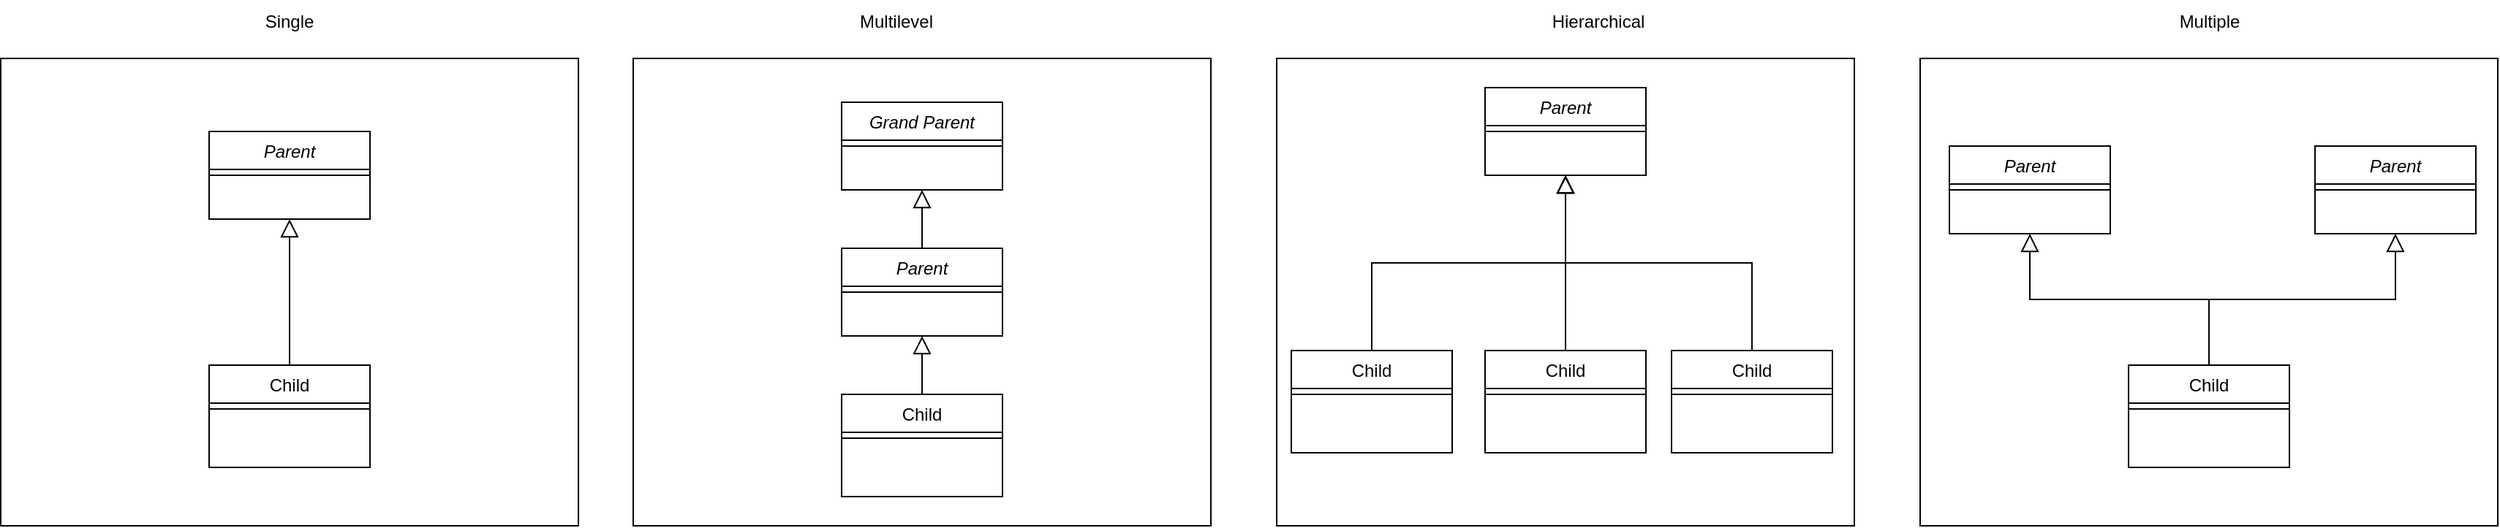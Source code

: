 <mxfile version="21.5.2" type="github">
  <diagram id="C5RBs43oDa-KdzZeNtuy" name="Page-1">
    <mxGraphModel dx="1120" dy="442" grid="1" gridSize="10" guides="1" tooltips="1" connect="1" arrows="1" fold="1" page="1" pageScale="1" pageWidth="827" pageHeight="1169" math="0" shadow="0">
      <root>
        <mxCell id="WIyWlLk6GJQsqaUBKTNV-0" />
        <mxCell id="WIyWlLk6GJQsqaUBKTNV-1" parent="WIyWlLk6GJQsqaUBKTNV-0" />
        <mxCell id="eYbUohAk5m4sgsp5pjdT-4" value="" style="rounded=0;whiteSpace=wrap;html=1;" vertex="1" parent="WIyWlLk6GJQsqaUBKTNV-1">
          <mxGeometry x="17.5" y="130" width="395" height="320" as="geometry" />
        </mxCell>
        <mxCell id="zkfFHV4jXpPFQw0GAbJ--0" value="Parent" style="swimlane;fontStyle=2;align=center;verticalAlign=top;childLayout=stackLayout;horizontal=1;startSize=26;horizontalStack=0;resizeParent=1;resizeLast=0;collapsible=1;marginBottom=0;rounded=0;shadow=0;strokeWidth=1;" parent="WIyWlLk6GJQsqaUBKTNV-1" vertex="1">
          <mxGeometry x="160" y="180" width="110" height="60" as="geometry">
            <mxRectangle x="230" y="140" width="160" height="26" as="alternateBounds" />
          </mxGeometry>
        </mxCell>
        <mxCell id="zkfFHV4jXpPFQw0GAbJ--4" value="" style="line;html=1;strokeWidth=1;align=left;verticalAlign=middle;spacingTop=-1;spacingLeft=3;spacingRight=3;rotatable=0;labelPosition=right;points=[];portConstraint=eastwest;" parent="zkfFHV4jXpPFQw0GAbJ--0" vertex="1">
          <mxGeometry y="26" width="110" height="8" as="geometry" />
        </mxCell>
        <mxCell id="zkfFHV4jXpPFQw0GAbJ--6" value="Child" style="swimlane;fontStyle=0;align=center;verticalAlign=top;childLayout=stackLayout;horizontal=1;startSize=26;horizontalStack=0;resizeParent=1;resizeLast=0;collapsible=1;marginBottom=0;rounded=0;shadow=0;strokeWidth=1;" parent="WIyWlLk6GJQsqaUBKTNV-1" vertex="1">
          <mxGeometry x="160" y="340" width="110" height="70" as="geometry">
            <mxRectangle x="130" y="380" width="160" height="26" as="alternateBounds" />
          </mxGeometry>
        </mxCell>
        <mxCell id="zkfFHV4jXpPFQw0GAbJ--9" value="" style="line;html=1;strokeWidth=1;align=left;verticalAlign=middle;spacingTop=-1;spacingLeft=3;spacingRight=3;rotatable=0;labelPosition=right;points=[];portConstraint=eastwest;" parent="zkfFHV4jXpPFQw0GAbJ--6" vertex="1">
          <mxGeometry y="26" width="110" height="8" as="geometry" />
        </mxCell>
        <mxCell id="zkfFHV4jXpPFQw0GAbJ--12" value="" style="endArrow=block;endSize=10;endFill=0;shadow=0;strokeWidth=1;rounded=0;edgeStyle=elbowEdgeStyle;elbow=vertical;" parent="WIyWlLk6GJQsqaUBKTNV-1" source="zkfFHV4jXpPFQw0GAbJ--6" target="zkfFHV4jXpPFQw0GAbJ--0" edge="1">
          <mxGeometry width="160" relative="1" as="geometry">
            <mxPoint x="240" y="163" as="sourcePoint" />
            <mxPoint x="240" y="163" as="targetPoint" />
          </mxGeometry>
        </mxCell>
        <mxCell id="eYbUohAk5m4sgsp5pjdT-0" value="&lt;div&gt;Single&lt;/div&gt;" style="text;html=1;strokeColor=none;fillColor=none;align=center;verticalAlign=middle;whiteSpace=wrap;rounded=0;" vertex="1" parent="WIyWlLk6GJQsqaUBKTNV-1">
          <mxGeometry x="185" y="90" width="60" height="30" as="geometry" />
        </mxCell>
        <mxCell id="eYbUohAk5m4sgsp5pjdT-1" value="Multilevel" style="text;html=1;strokeColor=none;fillColor=none;align=center;verticalAlign=middle;whiteSpace=wrap;rounded=0;" vertex="1" parent="WIyWlLk6GJQsqaUBKTNV-1">
          <mxGeometry x="600" y="90" width="60" height="30" as="geometry" />
        </mxCell>
        <mxCell id="eYbUohAk5m4sgsp5pjdT-2" value="Hierarchical" style="text;html=1;strokeColor=none;fillColor=none;align=center;verticalAlign=middle;whiteSpace=wrap;rounded=0;" vertex="1" parent="WIyWlLk6GJQsqaUBKTNV-1">
          <mxGeometry x="1080" y="90" width="60" height="30" as="geometry" />
        </mxCell>
        <mxCell id="eYbUohAk5m4sgsp5pjdT-3" value="Multiple" style="text;html=1;strokeColor=none;fillColor=none;align=center;verticalAlign=middle;whiteSpace=wrap;rounded=0;" vertex="1" parent="WIyWlLk6GJQsqaUBKTNV-1">
          <mxGeometry x="1497.5" y="90" width="60" height="30" as="geometry" />
        </mxCell>
        <mxCell id="eYbUohAk5m4sgsp5pjdT-6" value="" style="rounded=0;whiteSpace=wrap;html=1;" vertex="1" parent="WIyWlLk6GJQsqaUBKTNV-1">
          <mxGeometry x="450" y="130" width="395" height="320" as="geometry" />
        </mxCell>
        <mxCell id="eYbUohAk5m4sgsp5pjdT-7" value="Parent" style="swimlane;fontStyle=2;align=center;verticalAlign=top;childLayout=stackLayout;horizontal=1;startSize=26;horizontalStack=0;resizeParent=1;resizeLast=0;collapsible=1;marginBottom=0;rounded=0;shadow=0;strokeWidth=1;" vertex="1" parent="WIyWlLk6GJQsqaUBKTNV-1">
          <mxGeometry x="592.5" y="260" width="110" height="60" as="geometry">
            <mxRectangle x="230" y="140" width="160" height="26" as="alternateBounds" />
          </mxGeometry>
        </mxCell>
        <mxCell id="eYbUohAk5m4sgsp5pjdT-8" value="" style="line;html=1;strokeWidth=1;align=left;verticalAlign=middle;spacingTop=-1;spacingLeft=3;spacingRight=3;rotatable=0;labelPosition=right;points=[];portConstraint=eastwest;" vertex="1" parent="eYbUohAk5m4sgsp5pjdT-7">
          <mxGeometry y="26" width="110" height="8" as="geometry" />
        </mxCell>
        <mxCell id="eYbUohAk5m4sgsp5pjdT-9" value="Child" style="swimlane;fontStyle=0;align=center;verticalAlign=top;childLayout=stackLayout;horizontal=1;startSize=26;horizontalStack=0;resizeParent=1;resizeLast=0;collapsible=1;marginBottom=0;rounded=0;shadow=0;strokeWidth=1;" vertex="1" parent="WIyWlLk6GJQsqaUBKTNV-1">
          <mxGeometry x="592.5" y="360" width="110" height="70" as="geometry">
            <mxRectangle x="130" y="380" width="160" height="26" as="alternateBounds" />
          </mxGeometry>
        </mxCell>
        <mxCell id="eYbUohAk5m4sgsp5pjdT-10" value="" style="line;html=1;strokeWidth=1;align=left;verticalAlign=middle;spacingTop=-1;spacingLeft=3;spacingRight=3;rotatable=0;labelPosition=right;points=[];portConstraint=eastwest;" vertex="1" parent="eYbUohAk5m4sgsp5pjdT-9">
          <mxGeometry y="26" width="110" height="8" as="geometry" />
        </mxCell>
        <mxCell id="eYbUohAk5m4sgsp5pjdT-11" value="" style="endArrow=block;endSize=10;endFill=0;shadow=0;strokeWidth=1;rounded=0;edgeStyle=elbowEdgeStyle;elbow=vertical;" edge="1" source="eYbUohAk5m4sgsp5pjdT-9" target="eYbUohAk5m4sgsp5pjdT-7" parent="WIyWlLk6GJQsqaUBKTNV-1">
          <mxGeometry width="160" relative="1" as="geometry">
            <mxPoint x="672.5" y="163" as="sourcePoint" />
            <mxPoint x="672.5" y="163" as="targetPoint" />
          </mxGeometry>
        </mxCell>
        <mxCell id="eYbUohAk5m4sgsp5pjdT-18" value="" style="rounded=0;whiteSpace=wrap;html=1;" vertex="1" parent="WIyWlLk6GJQsqaUBKTNV-1">
          <mxGeometry x="890" y="130" width="395" height="320" as="geometry" />
        </mxCell>
        <mxCell id="eYbUohAk5m4sgsp5pjdT-19" value="Parent" style="swimlane;fontStyle=2;align=center;verticalAlign=top;childLayout=stackLayout;horizontal=1;startSize=26;horizontalStack=0;resizeParent=1;resizeLast=0;collapsible=1;marginBottom=0;rounded=0;shadow=0;strokeWidth=1;" vertex="1" parent="WIyWlLk6GJQsqaUBKTNV-1">
          <mxGeometry x="1032.5" y="150" width="110" height="60" as="geometry">
            <mxRectangle x="230" y="140" width="160" height="26" as="alternateBounds" />
          </mxGeometry>
        </mxCell>
        <mxCell id="eYbUohAk5m4sgsp5pjdT-20" value="" style="line;html=1;strokeWidth=1;align=left;verticalAlign=middle;spacingTop=-1;spacingLeft=3;spacingRight=3;rotatable=0;labelPosition=right;points=[];portConstraint=eastwest;" vertex="1" parent="eYbUohAk5m4sgsp5pjdT-19">
          <mxGeometry y="26" width="110" height="8" as="geometry" />
        </mxCell>
        <mxCell id="eYbUohAk5m4sgsp5pjdT-21" value="Child" style="swimlane;fontStyle=0;align=center;verticalAlign=top;childLayout=stackLayout;horizontal=1;startSize=26;horizontalStack=0;resizeParent=1;resizeLast=0;collapsible=1;marginBottom=0;rounded=0;shadow=0;strokeWidth=1;" vertex="1" parent="WIyWlLk6GJQsqaUBKTNV-1">
          <mxGeometry x="900" y="330" width="110" height="70" as="geometry">
            <mxRectangle x="130" y="380" width="160" height="26" as="alternateBounds" />
          </mxGeometry>
        </mxCell>
        <mxCell id="eYbUohAk5m4sgsp5pjdT-22" value="" style="line;html=1;strokeWidth=1;align=left;verticalAlign=middle;spacingTop=-1;spacingLeft=3;spacingRight=3;rotatable=0;labelPosition=right;points=[];portConstraint=eastwest;" vertex="1" parent="eYbUohAk5m4sgsp5pjdT-21">
          <mxGeometry y="26" width="110" height="8" as="geometry" />
        </mxCell>
        <mxCell id="eYbUohAk5m4sgsp5pjdT-23" value="" style="endArrow=block;endSize=10;endFill=0;shadow=0;strokeWidth=1;rounded=0;edgeStyle=elbowEdgeStyle;elbow=vertical;" edge="1" source="eYbUohAk5m4sgsp5pjdT-21" target="eYbUohAk5m4sgsp5pjdT-19" parent="WIyWlLk6GJQsqaUBKTNV-1">
          <mxGeometry width="160" relative="1" as="geometry">
            <mxPoint x="1112.5" y="163" as="sourcePoint" />
            <mxPoint x="1112.5" y="163" as="targetPoint" />
          </mxGeometry>
        </mxCell>
        <mxCell id="eYbUohAk5m4sgsp5pjdT-24" value="" style="rounded=0;whiteSpace=wrap;html=1;" vertex="1" parent="WIyWlLk6GJQsqaUBKTNV-1">
          <mxGeometry x="1330" y="130" width="395" height="320" as="geometry" />
        </mxCell>
        <mxCell id="eYbUohAk5m4sgsp5pjdT-25" value="Parent" style="swimlane;fontStyle=2;align=center;verticalAlign=top;childLayout=stackLayout;horizontal=1;startSize=26;horizontalStack=0;resizeParent=1;resizeLast=0;collapsible=1;marginBottom=0;rounded=0;shadow=0;strokeWidth=1;" vertex="1" parent="WIyWlLk6GJQsqaUBKTNV-1">
          <mxGeometry x="1600" y="190" width="110" height="60" as="geometry">
            <mxRectangle x="230" y="140" width="160" height="26" as="alternateBounds" />
          </mxGeometry>
        </mxCell>
        <mxCell id="eYbUohAk5m4sgsp5pjdT-26" value="" style="line;html=1;strokeWidth=1;align=left;verticalAlign=middle;spacingTop=-1;spacingLeft=3;spacingRight=3;rotatable=0;labelPosition=right;points=[];portConstraint=eastwest;" vertex="1" parent="eYbUohAk5m4sgsp5pjdT-25">
          <mxGeometry y="26" width="110" height="8" as="geometry" />
        </mxCell>
        <mxCell id="eYbUohAk5m4sgsp5pjdT-27" value="Child" style="swimlane;fontStyle=0;align=center;verticalAlign=top;childLayout=stackLayout;horizontal=1;startSize=26;horizontalStack=0;resizeParent=1;resizeLast=0;collapsible=1;marginBottom=0;rounded=0;shadow=0;strokeWidth=1;" vertex="1" parent="WIyWlLk6GJQsqaUBKTNV-1">
          <mxGeometry x="1472.5" y="340" width="110" height="70" as="geometry">
            <mxRectangle x="130" y="380" width="160" height="26" as="alternateBounds" />
          </mxGeometry>
        </mxCell>
        <mxCell id="eYbUohAk5m4sgsp5pjdT-28" value="" style="line;html=1;strokeWidth=1;align=left;verticalAlign=middle;spacingTop=-1;spacingLeft=3;spacingRight=3;rotatable=0;labelPosition=right;points=[];portConstraint=eastwest;" vertex="1" parent="eYbUohAk5m4sgsp5pjdT-27">
          <mxGeometry y="26" width="110" height="8" as="geometry" />
        </mxCell>
        <mxCell id="eYbUohAk5m4sgsp5pjdT-29" value="" style="endArrow=block;endSize=10;endFill=0;shadow=0;strokeWidth=1;rounded=0;edgeStyle=elbowEdgeStyle;elbow=vertical;" edge="1" source="eYbUohAk5m4sgsp5pjdT-27" target="eYbUohAk5m4sgsp5pjdT-25" parent="WIyWlLk6GJQsqaUBKTNV-1">
          <mxGeometry width="160" relative="1" as="geometry">
            <mxPoint x="1552.5" y="163" as="sourcePoint" />
            <mxPoint x="1552.5" y="163" as="targetPoint" />
          </mxGeometry>
        </mxCell>
        <mxCell id="eYbUohAk5m4sgsp5pjdT-30" value="Grand Parent" style="swimlane;fontStyle=2;align=center;verticalAlign=top;childLayout=stackLayout;horizontal=1;startSize=26;horizontalStack=0;resizeParent=1;resizeLast=0;collapsible=1;marginBottom=0;rounded=0;shadow=0;strokeWidth=1;" vertex="1" parent="WIyWlLk6GJQsqaUBKTNV-1">
          <mxGeometry x="592.5" y="160" width="110" height="60" as="geometry">
            <mxRectangle x="230" y="140" width="160" height="26" as="alternateBounds" />
          </mxGeometry>
        </mxCell>
        <mxCell id="eYbUohAk5m4sgsp5pjdT-31" value="" style="line;html=1;strokeWidth=1;align=left;verticalAlign=middle;spacingTop=-1;spacingLeft=3;spacingRight=3;rotatable=0;labelPosition=right;points=[];portConstraint=eastwest;" vertex="1" parent="eYbUohAk5m4sgsp5pjdT-30">
          <mxGeometry y="26" width="110" height="8" as="geometry" />
        </mxCell>
        <mxCell id="eYbUohAk5m4sgsp5pjdT-33" value="" style="endArrow=block;endSize=10;endFill=0;shadow=0;strokeWidth=1;rounded=0;edgeStyle=elbowEdgeStyle;elbow=vertical;entryX=0.5;entryY=1;entryDx=0;entryDy=0;exitX=0.5;exitY=0;exitDx=0;exitDy=0;" edge="1" parent="WIyWlLk6GJQsqaUBKTNV-1" source="eYbUohAk5m4sgsp5pjdT-7" target="eYbUohAk5m4sgsp5pjdT-30">
          <mxGeometry width="160" relative="1" as="geometry">
            <mxPoint x="658" y="370" as="sourcePoint" />
            <mxPoint x="658" y="330" as="targetPoint" />
          </mxGeometry>
        </mxCell>
        <mxCell id="eYbUohAk5m4sgsp5pjdT-34" value="Child" style="swimlane;fontStyle=0;align=center;verticalAlign=top;childLayout=stackLayout;horizontal=1;startSize=26;horizontalStack=0;resizeParent=1;resizeLast=0;collapsible=1;marginBottom=0;rounded=0;shadow=0;strokeWidth=1;" vertex="1" parent="WIyWlLk6GJQsqaUBKTNV-1">
          <mxGeometry x="1160" y="330" width="110" height="70" as="geometry">
            <mxRectangle x="130" y="380" width="160" height="26" as="alternateBounds" />
          </mxGeometry>
        </mxCell>
        <mxCell id="eYbUohAk5m4sgsp5pjdT-35" value="" style="line;html=1;strokeWidth=1;align=left;verticalAlign=middle;spacingTop=-1;spacingLeft=3;spacingRight=3;rotatable=0;labelPosition=right;points=[];portConstraint=eastwest;" vertex="1" parent="eYbUohAk5m4sgsp5pjdT-34">
          <mxGeometry y="26" width="110" height="8" as="geometry" />
        </mxCell>
        <mxCell id="eYbUohAk5m4sgsp5pjdT-36" value="Child" style="swimlane;fontStyle=0;align=center;verticalAlign=top;childLayout=stackLayout;horizontal=1;startSize=26;horizontalStack=0;resizeParent=1;resizeLast=0;collapsible=1;marginBottom=0;rounded=0;shadow=0;strokeWidth=1;" vertex="1" parent="WIyWlLk6GJQsqaUBKTNV-1">
          <mxGeometry x="1032.5" y="330" width="110" height="70" as="geometry">
            <mxRectangle x="130" y="380" width="160" height="26" as="alternateBounds" />
          </mxGeometry>
        </mxCell>
        <mxCell id="eYbUohAk5m4sgsp5pjdT-37" value="" style="line;html=1;strokeWidth=1;align=left;verticalAlign=middle;spacingTop=-1;spacingLeft=3;spacingRight=3;rotatable=0;labelPosition=right;points=[];portConstraint=eastwest;" vertex="1" parent="eYbUohAk5m4sgsp5pjdT-36">
          <mxGeometry y="26" width="110" height="8" as="geometry" />
        </mxCell>
        <mxCell id="eYbUohAk5m4sgsp5pjdT-38" value="" style="endArrow=block;endSize=10;endFill=0;shadow=0;strokeWidth=1;rounded=0;edgeStyle=elbowEdgeStyle;elbow=vertical;exitX=0.5;exitY=0;exitDx=0;exitDy=0;entryX=0.5;entryY=1;entryDx=0;entryDy=0;" edge="1" parent="WIyWlLk6GJQsqaUBKTNV-1" source="eYbUohAk5m4sgsp5pjdT-36" target="eYbUohAk5m4sgsp5pjdT-19">
          <mxGeometry width="160" relative="1" as="geometry">
            <mxPoint x="965" y="340" as="sourcePoint" />
            <mxPoint x="1098" y="220" as="targetPoint" />
          </mxGeometry>
        </mxCell>
        <mxCell id="eYbUohAk5m4sgsp5pjdT-39" value="" style="endArrow=block;endSize=10;endFill=0;shadow=0;strokeWidth=1;rounded=0;edgeStyle=elbowEdgeStyle;elbow=vertical;exitX=0.5;exitY=0;exitDx=0;exitDy=0;entryX=0.5;entryY=1;entryDx=0;entryDy=0;" edge="1" parent="WIyWlLk6GJQsqaUBKTNV-1" source="eYbUohAk5m4sgsp5pjdT-34" target="eYbUohAk5m4sgsp5pjdT-19">
          <mxGeometry width="160" relative="1" as="geometry">
            <mxPoint x="1098" y="340" as="sourcePoint" />
            <mxPoint x="1098" y="220" as="targetPoint" />
          </mxGeometry>
        </mxCell>
        <mxCell id="eYbUohAk5m4sgsp5pjdT-40" value="Parent" style="swimlane;fontStyle=2;align=center;verticalAlign=top;childLayout=stackLayout;horizontal=1;startSize=26;horizontalStack=0;resizeParent=1;resizeLast=0;collapsible=1;marginBottom=0;rounded=0;shadow=0;strokeWidth=1;" vertex="1" parent="WIyWlLk6GJQsqaUBKTNV-1">
          <mxGeometry x="1350" y="190" width="110" height="60" as="geometry">
            <mxRectangle x="230" y="140" width="160" height="26" as="alternateBounds" />
          </mxGeometry>
        </mxCell>
        <mxCell id="eYbUohAk5m4sgsp5pjdT-41" value="" style="line;html=1;strokeWidth=1;align=left;verticalAlign=middle;spacingTop=-1;spacingLeft=3;spacingRight=3;rotatable=0;labelPosition=right;points=[];portConstraint=eastwest;" vertex="1" parent="eYbUohAk5m4sgsp5pjdT-40">
          <mxGeometry y="26" width="110" height="8" as="geometry" />
        </mxCell>
        <mxCell id="eYbUohAk5m4sgsp5pjdT-42" value="" style="endArrow=block;endSize=10;endFill=0;shadow=0;strokeWidth=1;rounded=0;edgeStyle=elbowEdgeStyle;elbow=vertical;exitX=0.5;exitY=0;exitDx=0;exitDy=0;entryX=0.5;entryY=1;entryDx=0;entryDy=0;" edge="1" parent="WIyWlLk6GJQsqaUBKTNV-1" source="eYbUohAk5m4sgsp5pjdT-27" target="eYbUohAk5m4sgsp5pjdT-40">
          <mxGeometry width="160" relative="1" as="geometry">
            <mxPoint x="1538" y="350" as="sourcePoint" />
            <mxPoint x="1665" y="260" as="targetPoint" />
          </mxGeometry>
        </mxCell>
      </root>
    </mxGraphModel>
  </diagram>
</mxfile>
